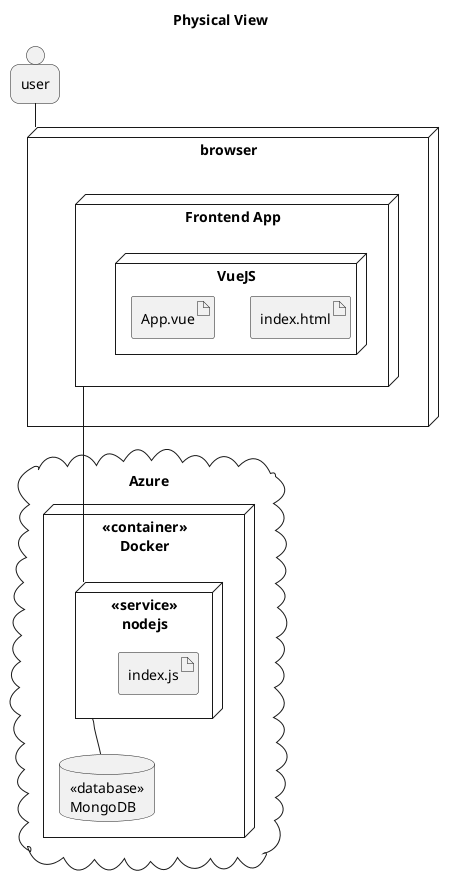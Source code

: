 @startuml

title Physical View

person user 

node browser{
    node "Frontend App" as frontend{
    node "VueJS" as vue{
            artifact "index.html" as index

    artifact "App.vue" as app
    }
}   
}

cloud "Azure"{
    node "<<container>>\nDocker" as docker {
        node "<<service>>\nnodejs" as nodejs{
            artifact "index.js"
    }
    database "<<database>>\nMongoDB" as db{
    }
    }
}



user -- browser
frontend -- nodejs
nodejs -- db




@enduml